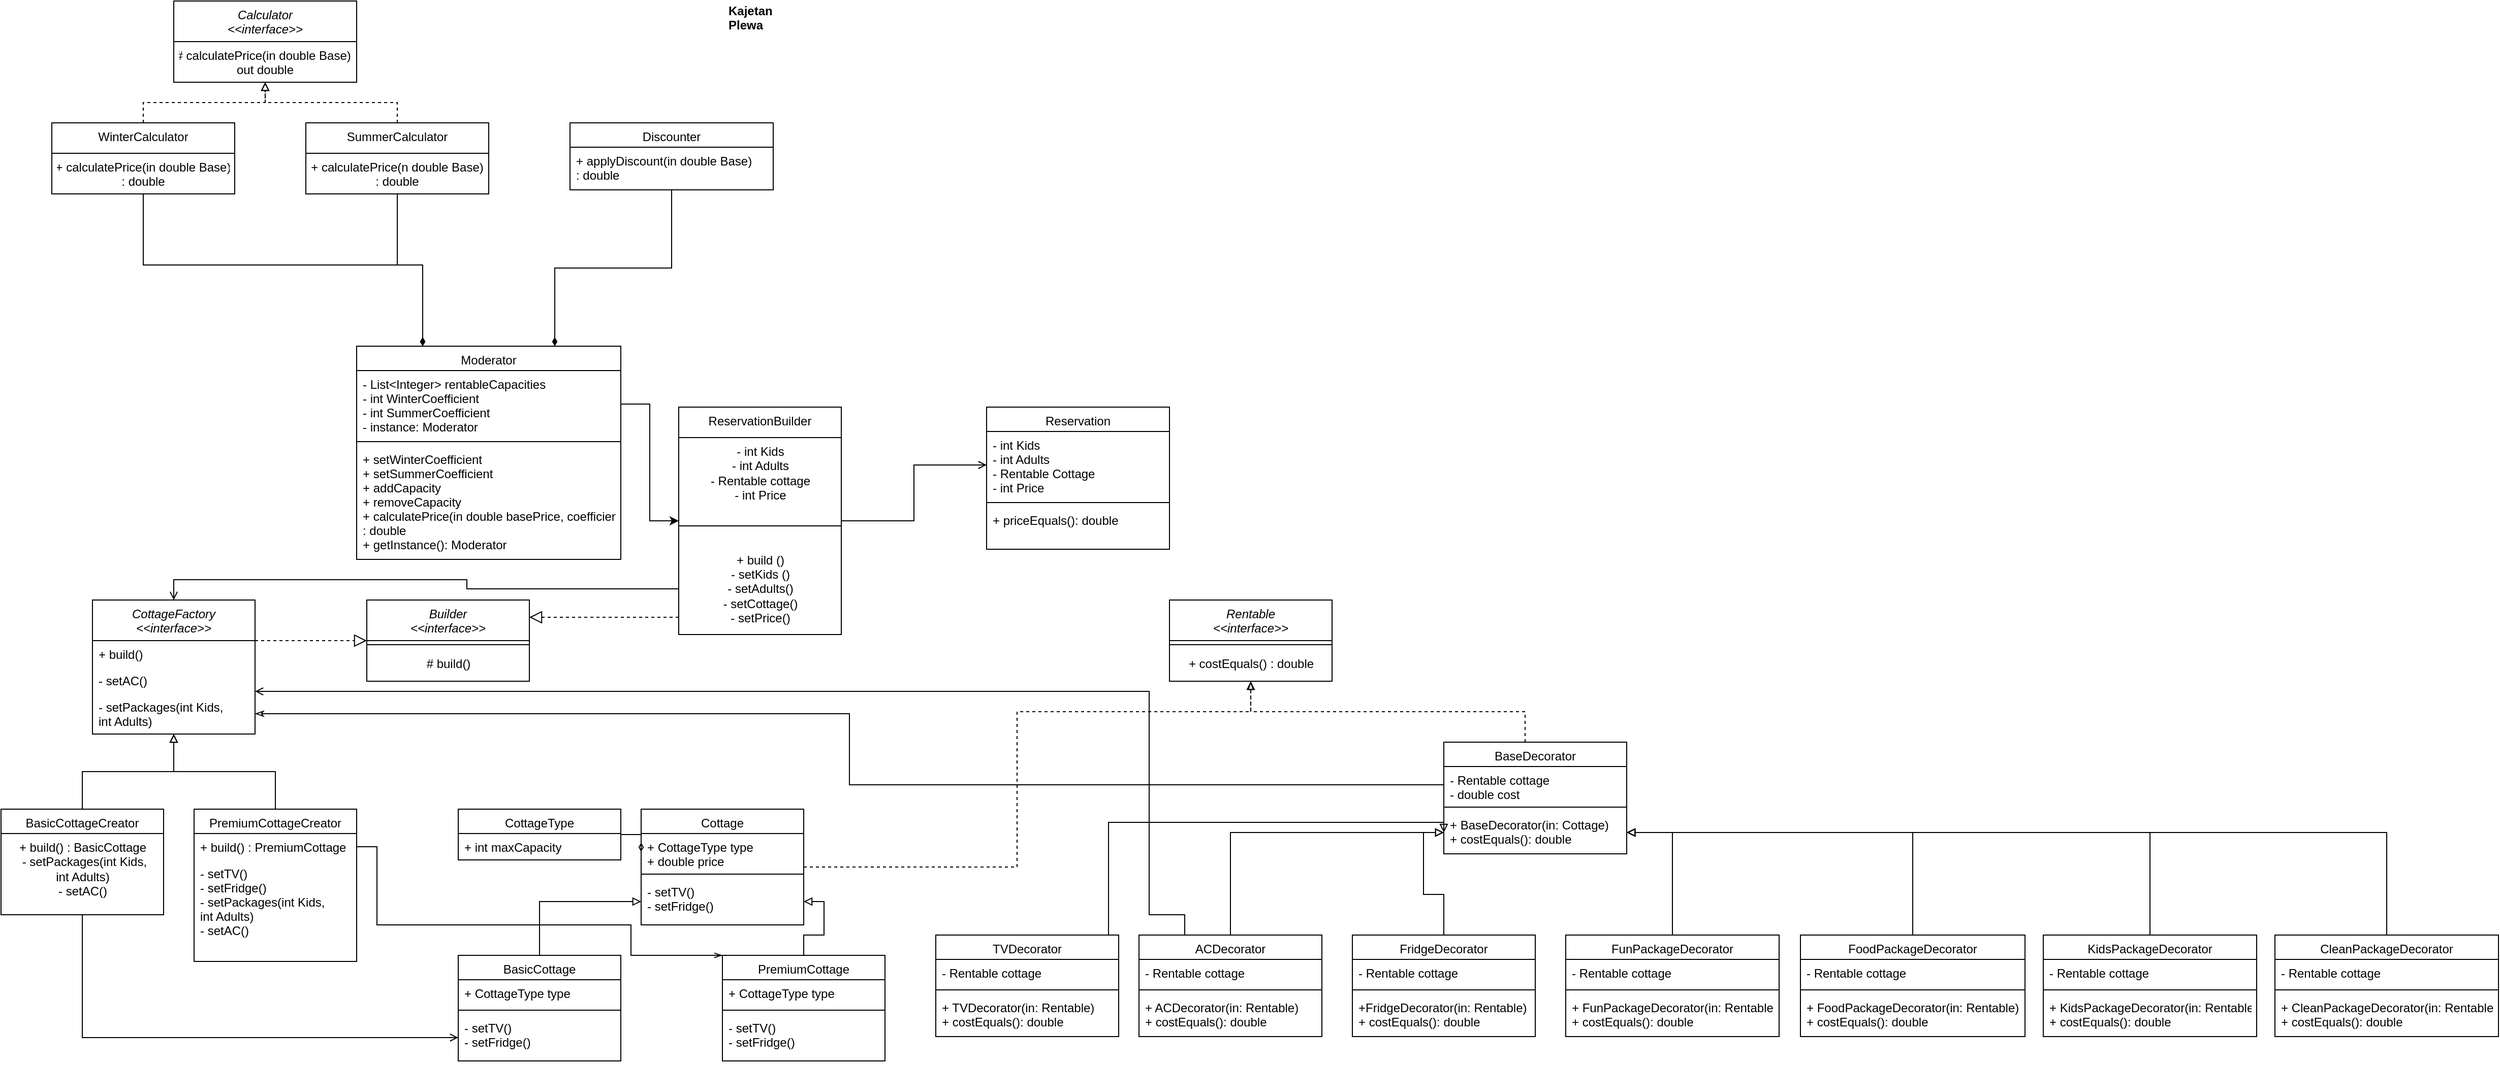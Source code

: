 <mxfile version="26.0.10">
  <diagram id="C5RBs43oDa-KdzZeNtuy" name="Page-1">
    <mxGraphModel dx="1249" dy="573" grid="1" gridSize="10" guides="1" tooltips="1" connect="1" arrows="1" fold="1" page="1" pageScale="1" pageWidth="827" pageHeight="1169" math="0" shadow="0">
      <root>
        <mxCell id="WIyWlLk6GJQsqaUBKTNV-0" />
        <mxCell id="WIyWlLk6GJQsqaUBKTNV-1" parent="WIyWlLk6GJQsqaUBKTNV-0" />
        <mxCell id="zkfFHV4jXpPFQw0GAbJ--0" value="Builder&#xa;&lt;&lt;interface&gt;&gt;" style="swimlane;fontStyle=2;align=center;verticalAlign=top;childLayout=stackLayout;horizontal=1;startSize=40;horizontalStack=0;resizeParent=1;resizeLast=0;collapsible=1;marginBottom=0;rounded=0;shadow=0;strokeWidth=1;" parent="WIyWlLk6GJQsqaUBKTNV-1" vertex="1">
          <mxGeometry x="360" y="640" width="160" height="80" as="geometry">
            <mxRectangle x="230" y="140" width="160" height="26" as="alternateBounds" />
          </mxGeometry>
        </mxCell>
        <mxCell id="zkfFHV4jXpPFQw0GAbJ--4" value="" style="line;html=1;strokeWidth=1;align=left;verticalAlign=middle;spacingTop=-1;spacingLeft=3;spacingRight=3;rotatable=0;labelPosition=right;points=[];portConstraint=eastwest;" parent="zkfFHV4jXpPFQw0GAbJ--0" vertex="1">
          <mxGeometry y="40" width="160" height="8" as="geometry" />
        </mxCell>
        <mxCell id="eB5_OxAdnuvk4AYDPjgx-0" value="# build()" style="text;html=1;align=center;verticalAlign=middle;resizable=0;points=[];autosize=1;strokeColor=none;fillColor=none;" vertex="1" parent="zkfFHV4jXpPFQw0GAbJ--0">
          <mxGeometry y="48" width="160" height="30" as="geometry" />
        </mxCell>
        <mxCell id="zkfFHV4jXpPFQw0GAbJ--6" value="CottageFactory&#xa;&lt;&lt;interface&gt;&gt;" style="swimlane;fontStyle=2;align=center;verticalAlign=top;childLayout=stackLayout;horizontal=1;startSize=40;horizontalStack=0;resizeParent=1;resizeLast=0;collapsible=1;marginBottom=0;rounded=0;shadow=0;strokeWidth=1;" parent="WIyWlLk6GJQsqaUBKTNV-1" vertex="1">
          <mxGeometry x="90" y="640" width="160" height="132" as="geometry">
            <mxRectangle x="130" y="380" width="160" height="26" as="alternateBounds" />
          </mxGeometry>
        </mxCell>
        <mxCell id="zkfFHV4jXpPFQw0GAbJ--10" value="+ build()" style="text;align=left;verticalAlign=top;spacingLeft=4;spacingRight=4;overflow=hidden;rotatable=0;points=[[0,0.5],[1,0.5]];portConstraint=eastwest;fontStyle=0" parent="zkfFHV4jXpPFQw0GAbJ--6" vertex="1">
          <mxGeometry y="40" width="160" height="26" as="geometry" />
        </mxCell>
        <mxCell id="zkfFHV4jXpPFQw0GAbJ--11" value="- setAC()" style="text;align=left;verticalAlign=top;spacingLeft=4;spacingRight=4;overflow=hidden;rotatable=0;points=[[0,0.5],[1,0.5]];portConstraint=eastwest;" parent="zkfFHV4jXpPFQw0GAbJ--6" vertex="1">
          <mxGeometry y="66" width="160" height="26" as="geometry" />
        </mxCell>
        <mxCell id="eB5_OxAdnuvk4AYDPjgx-17" value="- setPackages(int Kids,&#xa;int Adults)" style="text;align=left;verticalAlign=top;spacingLeft=4;spacingRight=4;overflow=hidden;rotatable=0;points=[[0,0.5],[1,0.5]];portConstraint=eastwest;" vertex="1" parent="zkfFHV4jXpPFQw0GAbJ--6">
          <mxGeometry y="92" width="160" height="40" as="geometry" />
        </mxCell>
        <mxCell id="zkfFHV4jXpPFQw0GAbJ--12" value="" style="endArrow=block;endSize=10;endFill=0;shadow=0;strokeWidth=1;rounded=0;curved=0;edgeStyle=elbowEdgeStyle;elbow=vertical;dashed=1;" parent="WIyWlLk6GJQsqaUBKTNV-1" source="zkfFHV4jXpPFQw0GAbJ--6" target="zkfFHV4jXpPFQw0GAbJ--0" edge="1">
          <mxGeometry width="160" relative="1" as="geometry">
            <mxPoint x="200" y="833" as="sourcePoint" />
            <mxPoint x="200" y="833" as="targetPoint" />
          </mxGeometry>
        </mxCell>
        <mxCell id="eB5_OxAdnuvk4AYDPjgx-105" style="edgeStyle=orthogonalEdgeStyle;rounded=0;orthogonalLoop=1;jettySize=auto;html=1;entryX=0;entryY=0.5;entryDx=0;entryDy=0;endArrow=open;endFill=0;" edge="1" parent="WIyWlLk6GJQsqaUBKTNV-1" source="zkfFHV4jXpPFQw0GAbJ--13" target="eB5_OxAdnuvk4AYDPjgx-102">
          <mxGeometry relative="1" as="geometry" />
        </mxCell>
        <mxCell id="zkfFHV4jXpPFQw0GAbJ--13" value="ReservationBuilder" style="swimlane;fontStyle=0;align=center;verticalAlign=top;childLayout=stackLayout;horizontal=1;startSize=30;horizontalStack=0;resizeParent=1;resizeLast=0;collapsible=1;marginBottom=0;rounded=0;shadow=0;strokeWidth=1;swimlaneLine=1;spacing=2;" parent="WIyWlLk6GJQsqaUBKTNV-1" vertex="1">
          <mxGeometry x="667" y="450" width="160" height="224" as="geometry">
            <mxRectangle x="630" y="-110" width="170" height="26" as="alternateBounds" />
          </mxGeometry>
        </mxCell>
        <mxCell id="eB5_OxAdnuvk4AYDPjgx-2" value="- int Kids&lt;div&gt;- int Adults&lt;/div&gt;&lt;div&gt;- Rentable cottage&lt;/div&gt;&lt;div&gt;- int Price&lt;/div&gt;" style="text;html=1;align=center;verticalAlign=middle;resizable=0;points=[];autosize=1;strokeColor=none;fillColor=none;" vertex="1" parent="zkfFHV4jXpPFQw0GAbJ--13">
          <mxGeometry y="30" width="160" height="70" as="geometry" />
        </mxCell>
        <mxCell id="zkfFHV4jXpPFQw0GAbJ--15" value="" style="line;html=1;strokeWidth=1;align=left;verticalAlign=middle;spacingTop=-1;spacingLeft=3;spacingRight=3;rotatable=0;labelPosition=right;points=[];portConstraint=eastwest;" parent="zkfFHV4jXpPFQw0GAbJ--13" vertex="1">
          <mxGeometry y="100" width="160" height="34" as="geometry" />
        </mxCell>
        <mxCell id="eB5_OxAdnuvk4AYDPjgx-1" value="+ build ()&lt;div&gt;- setKids ()&lt;/div&gt;&lt;div&gt;- setAdults()&lt;/div&gt;&lt;div&gt;- setCottage()&lt;/div&gt;&lt;div&gt;- setPrice()&lt;/div&gt;" style="text;html=1;align=center;verticalAlign=middle;resizable=0;points=[];autosize=1;strokeColor=none;fillColor=none;" vertex="1" parent="zkfFHV4jXpPFQw0GAbJ--13">
          <mxGeometry y="134" width="160" height="90" as="geometry" />
        </mxCell>
        <mxCell id="zkfFHV4jXpPFQw0GAbJ--16" value="" style="endArrow=block;endSize=10;endFill=0;shadow=0;strokeWidth=1;rounded=0;curved=0;edgeStyle=elbowEdgeStyle;elbow=vertical;dashed=1;" parent="WIyWlLk6GJQsqaUBKTNV-1" source="zkfFHV4jXpPFQw0GAbJ--13" target="zkfFHV4jXpPFQw0GAbJ--0" edge="1">
          <mxGeometry width="160" relative="1" as="geometry">
            <mxPoint x="210" y="1003" as="sourcePoint" />
            <mxPoint x="310" y="901" as="targetPoint" />
          </mxGeometry>
        </mxCell>
        <mxCell id="eB5_OxAdnuvk4AYDPjgx-16" style="edgeStyle=orthogonalEdgeStyle;rounded=0;orthogonalLoop=1;jettySize=auto;html=1;endArrow=block;endFill=0;" edge="1" parent="WIyWlLk6GJQsqaUBKTNV-1" source="eB5_OxAdnuvk4AYDPjgx-7" target="zkfFHV4jXpPFQw0GAbJ--6">
          <mxGeometry relative="1" as="geometry" />
        </mxCell>
        <mxCell id="eB5_OxAdnuvk4AYDPjgx-95" style="edgeStyle=orthogonalEdgeStyle;rounded=0;orthogonalLoop=1;jettySize=auto;html=1;exitX=1;exitY=0.5;exitDx=0;exitDy=0;endArrow=openThin;endFill=0;" edge="1" parent="WIyWlLk6GJQsqaUBKTNV-1" source="eB5_OxAdnuvk4AYDPjgx-9">
          <mxGeometry relative="1" as="geometry">
            <mxPoint x="710" y="990" as="targetPoint" />
            <Array as="points">
              <mxPoint x="370" y="883" />
              <mxPoint x="370" y="960" />
              <mxPoint x="620" y="960" />
              <mxPoint x="620" y="990" />
            </Array>
          </mxGeometry>
        </mxCell>
        <mxCell id="eB5_OxAdnuvk4AYDPjgx-7" value="PremiumCottageCreator" style="swimlane;fontStyle=0;align=center;verticalAlign=top;childLayout=stackLayout;horizontal=1;startSize=24;horizontalStack=0;resizeParent=1;resizeLast=0;collapsible=1;marginBottom=0;rounded=0;shadow=0;strokeWidth=1;" vertex="1" parent="WIyWlLk6GJQsqaUBKTNV-1">
          <mxGeometry x="190" y="846" width="160" height="150" as="geometry">
            <mxRectangle x="130" y="380" width="160" height="26" as="alternateBounds" />
          </mxGeometry>
        </mxCell>
        <mxCell id="eB5_OxAdnuvk4AYDPjgx-9" value="+ build() : PremiumCottage" style="text;align=left;verticalAlign=top;spacingLeft=4;spacingRight=4;overflow=hidden;rotatable=0;points=[[0,0.5],[1,0.5]];portConstraint=eastwest;fontStyle=0" vertex="1" parent="eB5_OxAdnuvk4AYDPjgx-7">
          <mxGeometry y="24" width="160" height="26" as="geometry" />
        </mxCell>
        <mxCell id="eB5_OxAdnuvk4AYDPjgx-10" value="- setTV()&#xa;- setFridge()&#xa;- setPackages(int Kids,&#xa;int Adults)&#xa;- setAC()" style="text;align=left;verticalAlign=top;spacingLeft=4;spacingRight=4;overflow=hidden;rotatable=0;points=[[0,0.5],[1,0.5]];portConstraint=eastwest;" vertex="1" parent="eB5_OxAdnuvk4AYDPjgx-7">
          <mxGeometry y="50" width="160" height="100" as="geometry" />
        </mxCell>
        <mxCell id="eB5_OxAdnuvk4AYDPjgx-19" style="edgeStyle=orthogonalEdgeStyle;rounded=0;orthogonalLoop=1;jettySize=auto;html=1;endArrow=block;endFill=0;entryX=0.5;entryY=1;entryDx=0;entryDy=0;" edge="1" parent="WIyWlLk6GJQsqaUBKTNV-1" source="eB5_OxAdnuvk4AYDPjgx-11" target="zkfFHV4jXpPFQw0GAbJ--6">
          <mxGeometry relative="1" as="geometry">
            <mxPoint x="150" y="800" as="targetPoint" />
          </mxGeometry>
        </mxCell>
        <mxCell id="eB5_OxAdnuvk4AYDPjgx-96" style="edgeStyle=orthogonalEdgeStyle;rounded=0;orthogonalLoop=1;jettySize=auto;html=1;entryX=0;entryY=0.5;entryDx=0;entryDy=0;endArrow=open;endFill=0;" edge="1" parent="WIyWlLk6GJQsqaUBKTNV-1" source="eB5_OxAdnuvk4AYDPjgx-11" target="eB5_OxAdnuvk4AYDPjgx-84">
          <mxGeometry relative="1" as="geometry" />
        </mxCell>
        <mxCell id="eB5_OxAdnuvk4AYDPjgx-11" value="BasicCottageCreator&#xa;" style="swimlane;fontStyle=0;align=center;verticalAlign=top;childLayout=stackLayout;horizontal=1;startSize=24;horizontalStack=0;resizeParent=1;resizeLast=0;collapsible=1;marginBottom=0;rounded=0;shadow=0;strokeWidth=1;" vertex="1" parent="WIyWlLk6GJQsqaUBKTNV-1">
          <mxGeometry y="846" width="160" height="104" as="geometry">
            <mxRectangle x="130" y="380" width="160" height="26" as="alternateBounds" />
          </mxGeometry>
        </mxCell>
        <mxCell id="eB5_OxAdnuvk4AYDPjgx-92" value="+ build() : BasicCottage&lt;div&gt;&amp;nbsp;&lt;span style=&quot;text-align: left; background-color: transparent; color: light-dark(rgb(0, 0, 0), rgb(255, 255, 255));&quot;&gt;- setPackages(int Kids,&lt;/span&gt;&lt;/div&gt;&lt;span style=&quot;text-align: left;&quot;&gt;int Adults)&lt;/span&gt;&lt;div&gt;&lt;span style=&quot;text-align: left;&quot;&gt;- setAC()&lt;/span&gt;&lt;span style=&quot;text-align: left;&quot;&gt;&lt;/span&gt;&lt;/div&gt;" style="text;html=1;align=center;verticalAlign=middle;resizable=0;points=[];autosize=1;strokeColor=none;fillColor=none;" vertex="1" parent="eB5_OxAdnuvk4AYDPjgx-11">
          <mxGeometry y="24" width="160" height="70" as="geometry" />
        </mxCell>
        <mxCell id="eB5_OxAdnuvk4AYDPjgx-21" value="Rentable&#xa;&lt;&lt;interface&gt;&gt;" style="swimlane;fontStyle=2;align=center;verticalAlign=top;childLayout=stackLayout;horizontal=1;startSize=40;horizontalStack=0;resizeParent=1;resizeLast=0;collapsible=1;marginBottom=0;rounded=0;shadow=0;strokeWidth=1;" vertex="1" parent="WIyWlLk6GJQsqaUBKTNV-1">
          <mxGeometry x="1150" y="640" width="160" height="80" as="geometry">
            <mxRectangle x="230" y="140" width="160" height="26" as="alternateBounds" />
          </mxGeometry>
        </mxCell>
        <mxCell id="eB5_OxAdnuvk4AYDPjgx-22" value="" style="line;html=1;strokeWidth=1;align=left;verticalAlign=middle;spacingTop=-1;spacingLeft=3;spacingRight=3;rotatable=0;labelPosition=right;points=[];portConstraint=eastwest;" vertex="1" parent="eB5_OxAdnuvk4AYDPjgx-21">
          <mxGeometry y="40" width="160" height="8" as="geometry" />
        </mxCell>
        <mxCell id="eB5_OxAdnuvk4AYDPjgx-23" value="+ costEquals() : double" style="text;html=1;align=center;verticalAlign=middle;resizable=0;points=[];autosize=1;strokeColor=none;fillColor=none;" vertex="1" parent="eB5_OxAdnuvk4AYDPjgx-21">
          <mxGeometry y="48" width="160" height="30" as="geometry" />
        </mxCell>
        <mxCell id="eB5_OxAdnuvk4AYDPjgx-28" style="edgeStyle=orthogonalEdgeStyle;rounded=0;orthogonalLoop=1;jettySize=auto;html=1;entryX=0.5;entryY=1;entryDx=0;entryDy=0;dashed=1;endArrow=blockThin;endFill=0;" edge="1" parent="WIyWlLk6GJQsqaUBKTNV-1" source="eB5_OxAdnuvk4AYDPjgx-24" target="eB5_OxAdnuvk4AYDPjgx-21">
          <mxGeometry relative="1" as="geometry">
            <Array as="points">
              <mxPoint x="1000" y="750" />
              <mxPoint x="1230" y="750" />
            </Array>
          </mxGeometry>
        </mxCell>
        <mxCell id="eB5_OxAdnuvk4AYDPjgx-24" value="Cottage" style="swimlane;fontStyle=0;align=center;verticalAlign=top;childLayout=stackLayout;horizontal=1;startSize=24;horizontalStack=0;resizeParent=1;resizeLast=0;collapsible=1;marginBottom=0;rounded=0;shadow=0;strokeWidth=1;" vertex="1" parent="WIyWlLk6GJQsqaUBKTNV-1">
          <mxGeometry x="630" y="846" width="160" height="114" as="geometry">
            <mxRectangle x="130" y="380" width="160" height="26" as="alternateBounds" />
          </mxGeometry>
        </mxCell>
        <mxCell id="eB5_OxAdnuvk4AYDPjgx-26" value="+ CottageType type&#xa;+ double price&#xa;" style="text;align=left;verticalAlign=top;spacingLeft=4;spacingRight=4;overflow=hidden;rotatable=0;points=[[0,0.5],[1,0.5]];portConstraint=eastwest;fontStyle=0" vertex="1" parent="eB5_OxAdnuvk4AYDPjgx-24">
          <mxGeometry y="24" width="160" height="36" as="geometry" />
        </mxCell>
        <mxCell id="eB5_OxAdnuvk4AYDPjgx-25" value="" style="line;html=1;strokeWidth=1;align=left;verticalAlign=middle;spacingTop=-1;spacingLeft=3;spacingRight=3;rotatable=0;labelPosition=right;points=[];portConstraint=eastwest;" vertex="1" parent="eB5_OxAdnuvk4AYDPjgx-24">
          <mxGeometry y="60" width="160" height="8" as="geometry" />
        </mxCell>
        <mxCell id="eB5_OxAdnuvk4AYDPjgx-27" value="- setTV()&#xa;- setFridge()" style="text;align=left;verticalAlign=top;spacingLeft=4;spacingRight=4;overflow=hidden;rotatable=0;points=[[0,0.5],[1,0.5]];portConstraint=eastwest;" vertex="1" parent="eB5_OxAdnuvk4AYDPjgx-24">
          <mxGeometry y="68" width="160" height="46" as="geometry" />
        </mxCell>
        <mxCell id="eB5_OxAdnuvk4AYDPjgx-34" style="edgeStyle=orthogonalEdgeStyle;rounded=0;orthogonalLoop=1;jettySize=auto;html=1;entryX=0.5;entryY=1;entryDx=0;entryDy=0;dashed=1;endArrow=block;endFill=0;" edge="1" parent="WIyWlLk6GJQsqaUBKTNV-1" source="eB5_OxAdnuvk4AYDPjgx-29" target="eB5_OxAdnuvk4AYDPjgx-21">
          <mxGeometry relative="1" as="geometry">
            <Array as="points">
              <mxPoint x="1500" y="750" />
              <mxPoint x="1230" y="750" />
            </Array>
          </mxGeometry>
        </mxCell>
        <mxCell id="eB5_OxAdnuvk4AYDPjgx-29" value="BaseDecorator" style="swimlane;fontStyle=0;align=center;verticalAlign=top;childLayout=stackLayout;horizontal=1;startSize=24;horizontalStack=0;resizeParent=1;resizeLast=0;collapsible=1;marginBottom=0;rounded=0;shadow=0;strokeWidth=1;" vertex="1" parent="WIyWlLk6GJQsqaUBKTNV-1">
          <mxGeometry x="1420" y="780" width="180" height="110" as="geometry">
            <mxRectangle x="130" y="380" width="160" height="26" as="alternateBounds" />
          </mxGeometry>
        </mxCell>
        <mxCell id="eB5_OxAdnuvk4AYDPjgx-30" value="- Rentable cottage&#xa;- double cost" style="text;align=left;verticalAlign=top;spacingLeft=4;spacingRight=4;overflow=hidden;rotatable=0;points=[[0,0.5],[1,0.5]];portConstraint=eastwest;fontStyle=0" vertex="1" parent="eB5_OxAdnuvk4AYDPjgx-29">
          <mxGeometry y="24" width="180" height="36" as="geometry" />
        </mxCell>
        <mxCell id="eB5_OxAdnuvk4AYDPjgx-31" value="" style="line;html=1;strokeWidth=1;align=left;verticalAlign=middle;spacingTop=-1;spacingLeft=3;spacingRight=3;rotatable=0;labelPosition=right;points=[];portConstraint=eastwest;" vertex="1" parent="eB5_OxAdnuvk4AYDPjgx-29">
          <mxGeometry y="60" width="180" height="8" as="geometry" />
        </mxCell>
        <mxCell id="eB5_OxAdnuvk4AYDPjgx-32" value="+ BaseDecorator(in: Cottage)&#xa;+ costEquals(): double" style="text;align=left;verticalAlign=top;spacingLeft=4;spacingRight=4;overflow=hidden;rotatable=0;points=[[0,0.5],[1,0.5]];portConstraint=eastwest;" vertex="1" parent="eB5_OxAdnuvk4AYDPjgx-29">
          <mxGeometry y="68" width="180" height="42" as="geometry" />
        </mxCell>
        <mxCell id="eB5_OxAdnuvk4AYDPjgx-75" style="edgeStyle=orthogonalEdgeStyle;rounded=0;orthogonalLoop=1;jettySize=auto;html=1;entryX=0;entryY=0.5;entryDx=0;entryDy=0;endArrow=block;endFill=0;" edge="1" parent="WIyWlLk6GJQsqaUBKTNV-1" source="eB5_OxAdnuvk4AYDPjgx-35" target="eB5_OxAdnuvk4AYDPjgx-32">
          <mxGeometry relative="1" as="geometry">
            <Array as="points">
              <mxPoint x="1090" y="859" />
            </Array>
          </mxGeometry>
        </mxCell>
        <mxCell id="eB5_OxAdnuvk4AYDPjgx-35" value="TVDecorator" style="swimlane;fontStyle=0;align=center;verticalAlign=top;childLayout=stackLayout;horizontal=1;startSize=24;horizontalStack=0;resizeParent=1;resizeLast=0;collapsible=1;marginBottom=0;rounded=0;shadow=0;strokeWidth=1;" vertex="1" parent="WIyWlLk6GJQsqaUBKTNV-1">
          <mxGeometry x="920" y="970" width="180" height="100" as="geometry">
            <mxRectangle x="130" y="380" width="160" height="26" as="alternateBounds" />
          </mxGeometry>
        </mxCell>
        <mxCell id="eB5_OxAdnuvk4AYDPjgx-36" value="- Rentable cottage" style="text;align=left;verticalAlign=top;spacingLeft=4;spacingRight=4;overflow=hidden;rotatable=0;points=[[0,0.5],[1,0.5]];portConstraint=eastwest;fontStyle=0" vertex="1" parent="eB5_OxAdnuvk4AYDPjgx-35">
          <mxGeometry y="24" width="180" height="26" as="geometry" />
        </mxCell>
        <mxCell id="eB5_OxAdnuvk4AYDPjgx-37" value="" style="line;html=1;strokeWidth=1;align=left;verticalAlign=middle;spacingTop=-1;spacingLeft=3;spacingRight=3;rotatable=0;labelPosition=right;points=[];portConstraint=eastwest;" vertex="1" parent="eB5_OxAdnuvk4AYDPjgx-35">
          <mxGeometry y="50" width="180" height="8" as="geometry" />
        </mxCell>
        <mxCell id="eB5_OxAdnuvk4AYDPjgx-38" value="+ TVDecorator(in: Rentable)&#xa;+ costEquals(): double" style="text;align=left;verticalAlign=top;spacingLeft=4;spacingRight=4;overflow=hidden;rotatable=0;points=[[0,0.5],[1,0.5]];portConstraint=eastwest;" vertex="1" parent="eB5_OxAdnuvk4AYDPjgx-35">
          <mxGeometry y="58" width="180" height="42" as="geometry" />
        </mxCell>
        <mxCell id="eB5_OxAdnuvk4AYDPjgx-65" style="edgeStyle=orthogonalEdgeStyle;rounded=0;orthogonalLoop=1;jettySize=auto;html=1;entryX=0;entryY=0.5;entryDx=0;entryDy=0;endArrow=block;endFill=0;" edge="1" parent="WIyWlLk6GJQsqaUBKTNV-1" source="eB5_OxAdnuvk4AYDPjgx-39" target="eB5_OxAdnuvk4AYDPjgx-32">
          <mxGeometry relative="1" as="geometry" />
        </mxCell>
        <mxCell id="eB5_OxAdnuvk4AYDPjgx-39" value="ACDecorator" style="swimlane;fontStyle=0;align=center;verticalAlign=top;childLayout=stackLayout;horizontal=1;startSize=24;horizontalStack=0;resizeParent=1;resizeLast=0;collapsible=1;marginBottom=0;rounded=0;shadow=0;strokeWidth=1;" vertex="1" parent="WIyWlLk6GJQsqaUBKTNV-1">
          <mxGeometry x="1120" y="970" width="180" height="100" as="geometry">
            <mxRectangle x="130" y="380" width="160" height="26" as="alternateBounds" />
          </mxGeometry>
        </mxCell>
        <mxCell id="eB5_OxAdnuvk4AYDPjgx-40" value="- Rentable cottage" style="text;align=left;verticalAlign=top;spacingLeft=4;spacingRight=4;overflow=hidden;rotatable=0;points=[[0,0.5],[1,0.5]];portConstraint=eastwest;fontStyle=0" vertex="1" parent="eB5_OxAdnuvk4AYDPjgx-39">
          <mxGeometry y="24" width="180" height="26" as="geometry" />
        </mxCell>
        <mxCell id="eB5_OxAdnuvk4AYDPjgx-41" value="" style="line;html=1;strokeWidth=1;align=left;verticalAlign=middle;spacingTop=-1;spacingLeft=3;spacingRight=3;rotatable=0;labelPosition=right;points=[];portConstraint=eastwest;" vertex="1" parent="eB5_OxAdnuvk4AYDPjgx-39">
          <mxGeometry y="50" width="180" height="8" as="geometry" />
        </mxCell>
        <mxCell id="eB5_OxAdnuvk4AYDPjgx-42" value="+ ACDecorator(in: Rentable)&#xa;+ costEquals(): double" style="text;align=left;verticalAlign=top;spacingLeft=4;spacingRight=4;overflow=hidden;rotatable=0;points=[[0,0.5],[1,0.5]];portConstraint=eastwest;" vertex="1" parent="eB5_OxAdnuvk4AYDPjgx-39">
          <mxGeometry y="58" width="180" height="42" as="geometry" />
        </mxCell>
        <mxCell id="eB5_OxAdnuvk4AYDPjgx-74" style="edgeStyle=orthogonalEdgeStyle;rounded=0;orthogonalLoop=1;jettySize=auto;html=1;entryX=0;entryY=0.5;entryDx=0;entryDy=0;endArrow=block;endFill=0;" edge="1" parent="WIyWlLk6GJQsqaUBKTNV-1" source="eB5_OxAdnuvk4AYDPjgx-43" target="eB5_OxAdnuvk4AYDPjgx-32">
          <mxGeometry relative="1" as="geometry" />
        </mxCell>
        <mxCell id="eB5_OxAdnuvk4AYDPjgx-43" value="FridgeDecorator" style="swimlane;fontStyle=0;align=center;verticalAlign=top;childLayout=stackLayout;horizontal=1;startSize=24;horizontalStack=0;resizeParent=1;resizeLast=0;collapsible=1;marginBottom=0;rounded=0;shadow=0;strokeWidth=1;" vertex="1" parent="WIyWlLk6GJQsqaUBKTNV-1">
          <mxGeometry x="1330" y="970" width="180" height="100" as="geometry">
            <mxRectangle x="130" y="380" width="160" height="26" as="alternateBounds" />
          </mxGeometry>
        </mxCell>
        <mxCell id="eB5_OxAdnuvk4AYDPjgx-44" value="- Rentable cottage" style="text;align=left;verticalAlign=top;spacingLeft=4;spacingRight=4;overflow=hidden;rotatable=0;points=[[0,0.5],[1,0.5]];portConstraint=eastwest;fontStyle=0" vertex="1" parent="eB5_OxAdnuvk4AYDPjgx-43">
          <mxGeometry y="24" width="180" height="26" as="geometry" />
        </mxCell>
        <mxCell id="eB5_OxAdnuvk4AYDPjgx-45" value="" style="line;html=1;strokeWidth=1;align=left;verticalAlign=middle;spacingTop=-1;spacingLeft=3;spacingRight=3;rotatable=0;labelPosition=right;points=[];portConstraint=eastwest;" vertex="1" parent="eB5_OxAdnuvk4AYDPjgx-43">
          <mxGeometry y="50" width="180" height="8" as="geometry" />
        </mxCell>
        <mxCell id="eB5_OxAdnuvk4AYDPjgx-46" value="+FridgeDecorator(in: Rentable)&#xa;+ costEquals(): double" style="text;align=left;verticalAlign=top;spacingLeft=4;spacingRight=4;overflow=hidden;rotatable=0;points=[[0,0.5],[1,0.5]];portConstraint=eastwest;" vertex="1" parent="eB5_OxAdnuvk4AYDPjgx-43">
          <mxGeometry y="58" width="180" height="42" as="geometry" />
        </mxCell>
        <mxCell id="eB5_OxAdnuvk4AYDPjgx-70" style="edgeStyle=orthogonalEdgeStyle;rounded=0;orthogonalLoop=1;jettySize=auto;html=1;entryX=1;entryY=0.5;entryDx=0;entryDy=0;endArrow=block;endFill=0;" edge="1" parent="WIyWlLk6GJQsqaUBKTNV-1" source="eB5_OxAdnuvk4AYDPjgx-47" target="eB5_OxAdnuvk4AYDPjgx-32">
          <mxGeometry relative="1" as="geometry" />
        </mxCell>
        <mxCell id="eB5_OxAdnuvk4AYDPjgx-47" value="FunPackageDecorator" style="swimlane;fontStyle=0;align=center;verticalAlign=top;childLayout=stackLayout;horizontal=1;startSize=24;horizontalStack=0;resizeParent=1;resizeLast=0;collapsible=1;marginBottom=0;rounded=0;shadow=0;strokeWidth=1;" vertex="1" parent="WIyWlLk6GJQsqaUBKTNV-1">
          <mxGeometry x="1540" y="970" width="210" height="100" as="geometry">
            <mxRectangle x="130" y="380" width="160" height="26" as="alternateBounds" />
          </mxGeometry>
        </mxCell>
        <mxCell id="eB5_OxAdnuvk4AYDPjgx-48" value="- Rentable cottage" style="text;align=left;verticalAlign=top;spacingLeft=4;spacingRight=4;overflow=hidden;rotatable=0;points=[[0,0.5],[1,0.5]];portConstraint=eastwest;fontStyle=0" vertex="1" parent="eB5_OxAdnuvk4AYDPjgx-47">
          <mxGeometry y="24" width="210" height="26" as="geometry" />
        </mxCell>
        <mxCell id="eB5_OxAdnuvk4AYDPjgx-49" value="" style="line;html=1;strokeWidth=1;align=left;verticalAlign=middle;spacingTop=-1;spacingLeft=3;spacingRight=3;rotatable=0;labelPosition=right;points=[];portConstraint=eastwest;" vertex="1" parent="eB5_OxAdnuvk4AYDPjgx-47">
          <mxGeometry y="50" width="210" height="8" as="geometry" />
        </mxCell>
        <mxCell id="eB5_OxAdnuvk4AYDPjgx-50" value="+ FunPackageDecorator(in: Rentable)&#xa;+ costEquals(): double" style="text;align=left;verticalAlign=top;spacingLeft=4;spacingRight=4;overflow=hidden;rotatable=0;points=[[0,0.5],[1,0.5]];portConstraint=eastwest;" vertex="1" parent="eB5_OxAdnuvk4AYDPjgx-47">
          <mxGeometry y="58" width="210" height="42" as="geometry" />
        </mxCell>
        <mxCell id="eB5_OxAdnuvk4AYDPjgx-71" style="edgeStyle=orthogonalEdgeStyle;rounded=0;orthogonalLoop=1;jettySize=auto;html=1;entryX=1;entryY=0.5;entryDx=0;entryDy=0;endArrow=block;endFill=0;" edge="1" parent="WIyWlLk6GJQsqaUBKTNV-1" source="eB5_OxAdnuvk4AYDPjgx-51" target="eB5_OxAdnuvk4AYDPjgx-32">
          <mxGeometry relative="1" as="geometry" />
        </mxCell>
        <mxCell id="eB5_OxAdnuvk4AYDPjgx-51" value="FoodPackageDecorator" style="swimlane;fontStyle=0;align=center;verticalAlign=top;childLayout=stackLayout;horizontal=1;startSize=24;horizontalStack=0;resizeParent=1;resizeLast=0;collapsible=1;marginBottom=0;rounded=0;shadow=0;strokeWidth=1;" vertex="1" parent="WIyWlLk6GJQsqaUBKTNV-1">
          <mxGeometry x="1771" y="970" width="221" height="100" as="geometry">
            <mxRectangle x="130" y="380" width="160" height="26" as="alternateBounds" />
          </mxGeometry>
        </mxCell>
        <mxCell id="eB5_OxAdnuvk4AYDPjgx-52" value="- Rentable cottage" style="text;align=left;verticalAlign=top;spacingLeft=4;spacingRight=4;overflow=hidden;rotatable=0;points=[[0,0.5],[1,0.5]];portConstraint=eastwest;fontStyle=0" vertex="1" parent="eB5_OxAdnuvk4AYDPjgx-51">
          <mxGeometry y="24" width="221" height="26" as="geometry" />
        </mxCell>
        <mxCell id="eB5_OxAdnuvk4AYDPjgx-53" value="" style="line;html=1;strokeWidth=1;align=left;verticalAlign=middle;spacingTop=-1;spacingLeft=3;spacingRight=3;rotatable=0;labelPosition=right;points=[];portConstraint=eastwest;" vertex="1" parent="eB5_OxAdnuvk4AYDPjgx-51">
          <mxGeometry y="50" width="221" height="8" as="geometry" />
        </mxCell>
        <mxCell id="eB5_OxAdnuvk4AYDPjgx-54" value="+ FoodPackageDecorator(in: Rentable)&#xa;+ costEquals(): double" style="text;align=left;verticalAlign=top;spacingLeft=4;spacingRight=4;overflow=hidden;rotatable=0;points=[[0,0.5],[1,0.5]];portConstraint=eastwest;" vertex="1" parent="eB5_OxAdnuvk4AYDPjgx-51">
          <mxGeometry y="58" width="221" height="42" as="geometry" />
        </mxCell>
        <mxCell id="eB5_OxAdnuvk4AYDPjgx-72" style="edgeStyle=orthogonalEdgeStyle;rounded=0;orthogonalLoop=1;jettySize=auto;html=1;entryX=1;entryY=0.5;entryDx=0;entryDy=0;endArrow=block;endFill=0;" edge="1" parent="WIyWlLk6GJQsqaUBKTNV-1" source="eB5_OxAdnuvk4AYDPjgx-55" target="eB5_OxAdnuvk4AYDPjgx-32">
          <mxGeometry relative="1" as="geometry" />
        </mxCell>
        <mxCell id="eB5_OxAdnuvk4AYDPjgx-55" value="KidsPackageDecorator" style="swimlane;fontStyle=0;align=center;verticalAlign=top;childLayout=stackLayout;horizontal=1;startSize=24;horizontalStack=0;resizeParent=1;resizeLast=0;collapsible=1;marginBottom=0;rounded=0;shadow=0;strokeWidth=1;" vertex="1" parent="WIyWlLk6GJQsqaUBKTNV-1">
          <mxGeometry x="2010" y="970" width="210" height="100" as="geometry">
            <mxRectangle x="130" y="380" width="160" height="26" as="alternateBounds" />
          </mxGeometry>
        </mxCell>
        <mxCell id="eB5_OxAdnuvk4AYDPjgx-56" value="- Rentable cottage" style="text;align=left;verticalAlign=top;spacingLeft=4;spacingRight=4;overflow=hidden;rotatable=0;points=[[0,0.5],[1,0.5]];portConstraint=eastwest;fontStyle=0" vertex="1" parent="eB5_OxAdnuvk4AYDPjgx-55">
          <mxGeometry y="24" width="210" height="26" as="geometry" />
        </mxCell>
        <mxCell id="eB5_OxAdnuvk4AYDPjgx-57" value="" style="line;html=1;strokeWidth=1;align=left;verticalAlign=middle;spacingTop=-1;spacingLeft=3;spacingRight=3;rotatable=0;labelPosition=right;points=[];portConstraint=eastwest;" vertex="1" parent="eB5_OxAdnuvk4AYDPjgx-55">
          <mxGeometry y="50" width="210" height="8" as="geometry" />
        </mxCell>
        <mxCell id="eB5_OxAdnuvk4AYDPjgx-58" value="+ KidsPackageDecorator(in: Rentable)&#xa;+ costEquals(): double" style="text;align=left;verticalAlign=top;spacingLeft=4;spacingRight=4;overflow=hidden;rotatable=0;points=[[0,0.5],[1,0.5]];portConstraint=eastwest;" vertex="1" parent="eB5_OxAdnuvk4AYDPjgx-55">
          <mxGeometry y="58" width="210" height="42" as="geometry" />
        </mxCell>
        <mxCell id="eB5_OxAdnuvk4AYDPjgx-73" style="edgeStyle=orthogonalEdgeStyle;rounded=0;orthogonalLoop=1;jettySize=auto;html=1;entryX=1;entryY=0.5;entryDx=0;entryDy=0;endArrow=block;endFill=0;" edge="1" parent="WIyWlLk6GJQsqaUBKTNV-1" source="eB5_OxAdnuvk4AYDPjgx-59" target="eB5_OxAdnuvk4AYDPjgx-32">
          <mxGeometry relative="1" as="geometry" />
        </mxCell>
        <mxCell id="eB5_OxAdnuvk4AYDPjgx-59" value="CleanPackageDecorator" style="swimlane;fontStyle=0;align=center;verticalAlign=top;childLayout=stackLayout;horizontal=1;startSize=24;horizontalStack=0;resizeParent=1;resizeLast=0;collapsible=1;marginBottom=0;rounded=0;shadow=0;strokeWidth=1;" vertex="1" parent="WIyWlLk6GJQsqaUBKTNV-1">
          <mxGeometry x="2238" y="970" width="220" height="100" as="geometry">
            <mxRectangle x="130" y="380" width="160" height="26" as="alternateBounds" />
          </mxGeometry>
        </mxCell>
        <mxCell id="eB5_OxAdnuvk4AYDPjgx-60" value="- Rentable cottage" style="text;align=left;verticalAlign=top;spacingLeft=4;spacingRight=4;overflow=hidden;rotatable=0;points=[[0,0.5],[1,0.5]];portConstraint=eastwest;fontStyle=0" vertex="1" parent="eB5_OxAdnuvk4AYDPjgx-59">
          <mxGeometry y="24" width="220" height="26" as="geometry" />
        </mxCell>
        <mxCell id="eB5_OxAdnuvk4AYDPjgx-61" value="" style="line;html=1;strokeWidth=1;align=left;verticalAlign=middle;spacingTop=-1;spacingLeft=3;spacingRight=3;rotatable=0;labelPosition=right;points=[];portConstraint=eastwest;" vertex="1" parent="eB5_OxAdnuvk4AYDPjgx-59">
          <mxGeometry y="50" width="220" height="8" as="geometry" />
        </mxCell>
        <mxCell id="eB5_OxAdnuvk4AYDPjgx-62" value="+ CleanPackageDecorator(in: Rentable)&#xa;+ costEquals(): double" style="text;align=left;verticalAlign=top;spacingLeft=4;spacingRight=4;overflow=hidden;rotatable=0;points=[[0,0.5],[1,0.5]];portConstraint=eastwest;" vertex="1" parent="eB5_OxAdnuvk4AYDPjgx-59">
          <mxGeometry y="58" width="220" height="42" as="geometry" />
        </mxCell>
        <mxCell id="eB5_OxAdnuvk4AYDPjgx-80" style="edgeStyle=orthogonalEdgeStyle;rounded=0;orthogonalLoop=1;jettySize=auto;html=1;entryX=0;entryY=0.5;entryDx=0;entryDy=0;endArrow=diamondThin;endFill=0;" edge="1" parent="WIyWlLk6GJQsqaUBKTNV-1" source="eB5_OxAdnuvk4AYDPjgx-76" target="eB5_OxAdnuvk4AYDPjgx-26">
          <mxGeometry relative="1" as="geometry" />
        </mxCell>
        <mxCell id="eB5_OxAdnuvk4AYDPjgx-76" value="CottageType" style="swimlane;fontStyle=0;align=center;verticalAlign=top;childLayout=stackLayout;horizontal=1;startSize=24;horizontalStack=0;resizeParent=1;resizeLast=0;collapsible=1;marginBottom=0;rounded=0;shadow=0;strokeWidth=1;" vertex="1" parent="WIyWlLk6GJQsqaUBKTNV-1">
          <mxGeometry x="450" y="846" width="160" height="50" as="geometry">
            <mxRectangle x="130" y="380" width="160" height="26" as="alternateBounds" />
          </mxGeometry>
        </mxCell>
        <mxCell id="eB5_OxAdnuvk4AYDPjgx-77" value="+ int maxCapacity" style="text;align=left;verticalAlign=top;spacingLeft=4;spacingRight=4;overflow=hidden;rotatable=0;points=[[0,0.5],[1,0.5]];portConstraint=eastwest;fontStyle=0" vertex="1" parent="eB5_OxAdnuvk4AYDPjgx-76">
          <mxGeometry y="24" width="160" height="26" as="geometry" />
        </mxCell>
        <mxCell id="eB5_OxAdnuvk4AYDPjgx-89" style="edgeStyle=orthogonalEdgeStyle;rounded=0;orthogonalLoop=1;jettySize=auto;html=1;entryX=0;entryY=0.5;entryDx=0;entryDy=0;endArrow=block;endFill=0;" edge="1" parent="WIyWlLk6GJQsqaUBKTNV-1" source="eB5_OxAdnuvk4AYDPjgx-81" target="eB5_OxAdnuvk4AYDPjgx-27">
          <mxGeometry relative="1" as="geometry" />
        </mxCell>
        <mxCell id="eB5_OxAdnuvk4AYDPjgx-81" value="BasicCottage" style="swimlane;fontStyle=0;align=center;verticalAlign=top;childLayout=stackLayout;horizontal=1;startSize=24;horizontalStack=0;resizeParent=1;resizeLast=0;collapsible=1;marginBottom=0;rounded=0;shadow=0;strokeWidth=1;" vertex="1" parent="WIyWlLk6GJQsqaUBKTNV-1">
          <mxGeometry x="450" y="990" width="160" height="104" as="geometry">
            <mxRectangle x="130" y="380" width="160" height="26" as="alternateBounds" />
          </mxGeometry>
        </mxCell>
        <mxCell id="eB5_OxAdnuvk4AYDPjgx-82" value="+ CottageType type&#xa;" style="text;align=left;verticalAlign=top;spacingLeft=4;spacingRight=4;overflow=hidden;rotatable=0;points=[[0,0.5],[1,0.5]];portConstraint=eastwest;fontStyle=0" vertex="1" parent="eB5_OxAdnuvk4AYDPjgx-81">
          <mxGeometry y="24" width="160" height="26" as="geometry" />
        </mxCell>
        <mxCell id="eB5_OxAdnuvk4AYDPjgx-83" value="" style="line;html=1;strokeWidth=1;align=left;verticalAlign=middle;spacingTop=-1;spacingLeft=3;spacingRight=3;rotatable=0;labelPosition=right;points=[];portConstraint=eastwest;" vertex="1" parent="eB5_OxAdnuvk4AYDPjgx-81">
          <mxGeometry y="50" width="160" height="8" as="geometry" />
        </mxCell>
        <mxCell id="eB5_OxAdnuvk4AYDPjgx-84" value="- setTV()&#xa;- setFridge()" style="text;align=left;verticalAlign=top;spacingLeft=4;spacingRight=4;overflow=hidden;rotatable=0;points=[[0,0.5],[1,0.5]];portConstraint=eastwest;" vertex="1" parent="eB5_OxAdnuvk4AYDPjgx-81">
          <mxGeometry y="58" width="160" height="46" as="geometry" />
        </mxCell>
        <mxCell id="eB5_OxAdnuvk4AYDPjgx-90" style="edgeStyle=orthogonalEdgeStyle;rounded=0;orthogonalLoop=1;jettySize=auto;html=1;entryX=1;entryY=0.5;entryDx=0;entryDy=0;endArrow=block;endFill=0;" edge="1" parent="WIyWlLk6GJQsqaUBKTNV-1" source="eB5_OxAdnuvk4AYDPjgx-85" target="eB5_OxAdnuvk4AYDPjgx-27">
          <mxGeometry relative="1" as="geometry" />
        </mxCell>
        <mxCell id="eB5_OxAdnuvk4AYDPjgx-85" value="PremiumCottage" style="swimlane;fontStyle=0;align=center;verticalAlign=top;childLayout=stackLayout;horizontal=1;startSize=24;horizontalStack=0;resizeParent=1;resizeLast=0;collapsible=1;marginBottom=0;rounded=0;shadow=0;strokeWidth=1;" vertex="1" parent="WIyWlLk6GJQsqaUBKTNV-1">
          <mxGeometry x="710" y="990" width="160" height="104" as="geometry">
            <mxRectangle x="130" y="380" width="160" height="26" as="alternateBounds" />
          </mxGeometry>
        </mxCell>
        <mxCell id="eB5_OxAdnuvk4AYDPjgx-86" value="+ CottageType type&#xa;" style="text;align=left;verticalAlign=top;spacingLeft=4;spacingRight=4;overflow=hidden;rotatable=0;points=[[0,0.5],[1,0.5]];portConstraint=eastwest;fontStyle=0" vertex="1" parent="eB5_OxAdnuvk4AYDPjgx-85">
          <mxGeometry y="24" width="160" height="26" as="geometry" />
        </mxCell>
        <mxCell id="eB5_OxAdnuvk4AYDPjgx-87" value="" style="line;html=1;strokeWidth=1;align=left;verticalAlign=middle;spacingTop=-1;spacingLeft=3;spacingRight=3;rotatable=0;labelPosition=right;points=[];portConstraint=eastwest;" vertex="1" parent="eB5_OxAdnuvk4AYDPjgx-85">
          <mxGeometry y="50" width="160" height="8" as="geometry" />
        </mxCell>
        <mxCell id="eB5_OxAdnuvk4AYDPjgx-88" value="- setTV()&#xa;- setFridge()" style="text;align=left;verticalAlign=top;spacingLeft=4;spacingRight=4;overflow=hidden;rotatable=0;points=[[0,0.5],[1,0.5]];portConstraint=eastwest;" vertex="1" parent="eB5_OxAdnuvk4AYDPjgx-85">
          <mxGeometry y="58" width="160" height="46" as="geometry" />
        </mxCell>
        <mxCell id="eB5_OxAdnuvk4AYDPjgx-93" style="edgeStyle=orthogonalEdgeStyle;rounded=0;orthogonalLoop=1;jettySize=auto;html=1;entryX=0;entryY=0.5;entryDx=0;entryDy=0;endArrow=none;endFill=0;startArrow=classicThin;startFill=0;" edge="1" parent="WIyWlLk6GJQsqaUBKTNV-1" source="eB5_OxAdnuvk4AYDPjgx-17" target="eB5_OxAdnuvk4AYDPjgx-30">
          <mxGeometry relative="1" as="geometry" />
        </mxCell>
        <mxCell id="eB5_OxAdnuvk4AYDPjgx-94" style="edgeStyle=orthogonalEdgeStyle;rounded=0;orthogonalLoop=1;jettySize=auto;html=1;entryX=0.25;entryY=0;entryDx=0;entryDy=0;startArrow=open;startFill=0;endArrow=none;" edge="1" parent="WIyWlLk6GJQsqaUBKTNV-1" source="zkfFHV4jXpPFQw0GAbJ--11" target="eB5_OxAdnuvk4AYDPjgx-39">
          <mxGeometry relative="1" as="geometry">
            <Array as="points">
              <mxPoint x="1130" y="730" />
              <mxPoint x="1130" y="950" />
              <mxPoint x="1165" y="950" />
            </Array>
          </mxGeometry>
        </mxCell>
        <mxCell id="eB5_OxAdnuvk4AYDPjgx-101" value="Reservation" style="swimlane;fontStyle=0;align=center;verticalAlign=top;childLayout=stackLayout;horizontal=1;startSize=24;horizontalStack=0;resizeParent=1;resizeLast=0;collapsible=1;marginBottom=0;rounded=0;shadow=0;strokeWidth=1;" vertex="1" parent="WIyWlLk6GJQsqaUBKTNV-1">
          <mxGeometry x="970" y="450" width="180" height="140" as="geometry">
            <mxRectangle x="130" y="380" width="160" height="26" as="alternateBounds" />
          </mxGeometry>
        </mxCell>
        <mxCell id="eB5_OxAdnuvk4AYDPjgx-102" value="- int Kids&#xa;- int Adults&#xa;- Rentable Cottage&#xa;- int Price" style="text;align=left;verticalAlign=top;spacingLeft=4;spacingRight=4;overflow=hidden;rotatable=0;points=[[0,0.5],[1,0.5]];portConstraint=eastwest;fontStyle=0" vertex="1" parent="eB5_OxAdnuvk4AYDPjgx-101">
          <mxGeometry y="24" width="180" height="66" as="geometry" />
        </mxCell>
        <mxCell id="eB5_OxAdnuvk4AYDPjgx-103" value="" style="line;html=1;strokeWidth=1;align=left;verticalAlign=middle;spacingTop=-1;spacingLeft=3;spacingRight=3;rotatable=0;labelPosition=right;points=[];portConstraint=eastwest;" vertex="1" parent="eB5_OxAdnuvk4AYDPjgx-101">
          <mxGeometry y="90" width="180" height="8" as="geometry" />
        </mxCell>
        <mxCell id="eB5_OxAdnuvk4AYDPjgx-104" value="+ priceEquals(): double" style="text;align=left;verticalAlign=top;spacingLeft=4;spacingRight=4;overflow=hidden;rotatable=0;points=[[0,0.5],[1,0.5]];portConstraint=eastwest;" vertex="1" parent="eB5_OxAdnuvk4AYDPjgx-101">
          <mxGeometry y="98" width="180" height="42" as="geometry" />
        </mxCell>
        <mxCell id="eB5_OxAdnuvk4AYDPjgx-106" value="Moderator" style="swimlane;fontStyle=0;align=center;verticalAlign=top;childLayout=stackLayout;horizontal=1;startSize=24;horizontalStack=0;resizeParent=1;resizeLast=0;collapsible=1;marginBottom=0;rounded=0;shadow=0;strokeWidth=1;" vertex="1" parent="WIyWlLk6GJQsqaUBKTNV-1">
          <mxGeometry x="350" y="390" width="260" height="210" as="geometry">
            <mxRectangle x="130" y="380" width="160" height="26" as="alternateBounds" />
          </mxGeometry>
        </mxCell>
        <mxCell id="eB5_OxAdnuvk4AYDPjgx-107" value="- List&lt;Integer&gt; rentableCapacities&#xa;- int WinterCoefficient&#xa;- int SummerCoefficient&#xa;- instance: Moderator" style="text;align=left;verticalAlign=top;spacingLeft=4;spacingRight=4;overflow=hidden;rotatable=0;points=[[0,0.5],[1,0.5]];portConstraint=eastwest;fontStyle=0" vertex="1" parent="eB5_OxAdnuvk4AYDPjgx-106">
          <mxGeometry y="24" width="260" height="66" as="geometry" />
        </mxCell>
        <mxCell id="eB5_OxAdnuvk4AYDPjgx-108" value="" style="line;html=1;strokeWidth=1;align=left;verticalAlign=middle;spacingTop=-1;spacingLeft=3;spacingRight=3;rotatable=0;labelPosition=right;points=[];portConstraint=eastwest;" vertex="1" parent="eB5_OxAdnuvk4AYDPjgx-106">
          <mxGeometry y="90" width="260" height="8" as="geometry" />
        </mxCell>
        <mxCell id="eB5_OxAdnuvk4AYDPjgx-109" value="+ setWinterCoefficient&#xa;+ setSummerCoefficient&#xa;+ addCapacity&#xa;+ removeCapacity&#xa;+ calculatePrice(in double basePrice, coefficient)&#xa;: double&#xa;+ getInstance(): Moderator" style="text;align=left;verticalAlign=top;spacingLeft=4;spacingRight=4;overflow=hidden;rotatable=0;points=[[0,0.5],[1,0.5]];portConstraint=eastwest;" vertex="1" parent="eB5_OxAdnuvk4AYDPjgx-106">
          <mxGeometry y="98" width="260" height="112" as="geometry" />
        </mxCell>
        <mxCell id="eB5_OxAdnuvk4AYDPjgx-135" style="edgeStyle=orthogonalEdgeStyle;rounded=0;orthogonalLoop=1;jettySize=auto;html=1;entryX=0.75;entryY=0;entryDx=0;entryDy=0;endArrow=diamondThin;endFill=1;" edge="1" parent="WIyWlLk6GJQsqaUBKTNV-1" source="eB5_OxAdnuvk4AYDPjgx-110" target="eB5_OxAdnuvk4AYDPjgx-106">
          <mxGeometry relative="1" as="geometry" />
        </mxCell>
        <mxCell id="eB5_OxAdnuvk4AYDPjgx-110" value="Discounter" style="swimlane;fontStyle=0;align=center;verticalAlign=top;childLayout=stackLayout;horizontal=1;startSize=24;horizontalStack=0;resizeParent=1;resizeLast=0;collapsible=1;marginBottom=0;rounded=0;shadow=0;strokeWidth=1;" vertex="1" parent="WIyWlLk6GJQsqaUBKTNV-1">
          <mxGeometry x="560" y="170" width="200" height="66" as="geometry">
            <mxRectangle x="130" y="380" width="160" height="26" as="alternateBounds" />
          </mxGeometry>
        </mxCell>
        <mxCell id="eB5_OxAdnuvk4AYDPjgx-113" value="+ applyDiscount(in double Base)&#xa;: double" style="text;align=left;verticalAlign=top;spacingLeft=4;spacingRight=4;overflow=hidden;rotatable=0;points=[[0,0.5],[1,0.5]];portConstraint=eastwest;" vertex="1" parent="eB5_OxAdnuvk4AYDPjgx-110">
          <mxGeometry y="24" width="200" height="42" as="geometry" />
        </mxCell>
        <mxCell id="eB5_OxAdnuvk4AYDPjgx-114" value="Calculator&#xa;&lt;&lt;interface&gt;&gt;" style="swimlane;fontStyle=2;align=center;verticalAlign=top;childLayout=stackLayout;horizontal=1;startSize=40;horizontalStack=0;resizeParent=1;resizeLast=0;collapsible=1;marginBottom=0;rounded=0;shadow=0;strokeWidth=1;" vertex="1" parent="WIyWlLk6GJQsqaUBKTNV-1">
          <mxGeometry x="170" y="50" width="180" height="80" as="geometry">
            <mxRectangle x="130" y="380" width="160" height="26" as="alternateBounds" />
          </mxGeometry>
        </mxCell>
        <mxCell id="eB5_OxAdnuvk4AYDPjgx-115" value="# calculatePrice(in double Base):&#xa;out double" style="text;align=center;verticalAlign=top;spacingLeft=4;spacingRight=4;overflow=hidden;rotatable=0;points=[[0,0.5],[1,0.5]];portConstraint=eastwest;fontStyle=0" vertex="1" parent="eB5_OxAdnuvk4AYDPjgx-114">
          <mxGeometry y="40" width="180" height="30" as="geometry" />
        </mxCell>
        <mxCell id="eB5_OxAdnuvk4AYDPjgx-118" style="edgeStyle=orthogonalEdgeStyle;rounded=0;orthogonalLoop=1;jettySize=auto;html=1;entryX=0;entryY=0.5;entryDx=0;entryDy=0;strokeColor=default;" edge="1" parent="WIyWlLk6GJQsqaUBKTNV-1" source="eB5_OxAdnuvk4AYDPjgx-107" target="zkfFHV4jXpPFQw0GAbJ--13">
          <mxGeometry relative="1" as="geometry" />
        </mxCell>
        <mxCell id="eB5_OxAdnuvk4AYDPjgx-132" style="edgeStyle=orthogonalEdgeStyle;rounded=0;orthogonalLoop=1;jettySize=auto;html=1;entryX=0.25;entryY=0;entryDx=0;entryDy=0;endArrow=diamondThin;endFill=1;" edge="1" parent="WIyWlLk6GJQsqaUBKTNV-1" source="eB5_OxAdnuvk4AYDPjgx-127" target="eB5_OxAdnuvk4AYDPjgx-106">
          <mxGeometry relative="1" as="geometry">
            <Array as="points">
              <mxPoint x="140" y="310" />
              <mxPoint x="415" y="310" />
            </Array>
          </mxGeometry>
        </mxCell>
        <mxCell id="eB5_OxAdnuvk4AYDPjgx-133" style="edgeStyle=orthogonalEdgeStyle;rounded=0;orthogonalLoop=1;jettySize=auto;html=1;entryX=0.5;entryY=1;entryDx=0;entryDy=0;endArrow=block;endFill=0;dashed=1;" edge="1" parent="WIyWlLk6GJQsqaUBKTNV-1" source="eB5_OxAdnuvk4AYDPjgx-127" target="eB5_OxAdnuvk4AYDPjgx-114">
          <mxGeometry relative="1" as="geometry" />
        </mxCell>
        <mxCell id="eB5_OxAdnuvk4AYDPjgx-127" value="WinterCalculator" style="swimlane;fontStyle=0;align=center;verticalAlign=top;childLayout=stackLayout;horizontal=1;startSize=30;horizontalStack=0;resizeParent=1;resizeLast=0;collapsible=1;marginBottom=0;rounded=0;shadow=0;strokeWidth=1;" vertex="1" parent="WIyWlLk6GJQsqaUBKTNV-1">
          <mxGeometry x="50" y="170" width="180" height="70" as="geometry">
            <mxRectangle x="130" y="380" width="160" height="26" as="alternateBounds" />
          </mxGeometry>
        </mxCell>
        <mxCell id="eB5_OxAdnuvk4AYDPjgx-128" value="+ calculatePrice(in double Base)&#xa;: double" style="text;align=center;verticalAlign=top;spacingLeft=4;spacingRight=4;overflow=hidden;rotatable=0;points=[[0,0.5],[1,0.5]];portConstraint=eastwest;fontStyle=0" vertex="1" parent="eB5_OxAdnuvk4AYDPjgx-127">
          <mxGeometry y="30" width="180" height="40" as="geometry" />
        </mxCell>
        <mxCell id="eB5_OxAdnuvk4AYDPjgx-131" style="edgeStyle=orthogonalEdgeStyle;rounded=0;orthogonalLoop=1;jettySize=auto;html=1;entryX=0.25;entryY=0;entryDx=0;entryDy=0;endArrow=diamondThin;endFill=1;" edge="1" parent="WIyWlLk6GJQsqaUBKTNV-1" source="eB5_OxAdnuvk4AYDPjgx-129" target="eB5_OxAdnuvk4AYDPjgx-106">
          <mxGeometry relative="1" as="geometry">
            <Array as="points">
              <mxPoint x="390" y="310" />
              <mxPoint x="415" y="310" />
            </Array>
          </mxGeometry>
        </mxCell>
        <mxCell id="eB5_OxAdnuvk4AYDPjgx-134" style="edgeStyle=orthogonalEdgeStyle;rounded=0;orthogonalLoop=1;jettySize=auto;html=1;entryX=0.5;entryY=1;entryDx=0;entryDy=0;endArrow=block;endFill=0;dashed=1;" edge="1" parent="WIyWlLk6GJQsqaUBKTNV-1" source="eB5_OxAdnuvk4AYDPjgx-129" target="eB5_OxAdnuvk4AYDPjgx-114">
          <mxGeometry relative="1" as="geometry" />
        </mxCell>
        <mxCell id="eB5_OxAdnuvk4AYDPjgx-129" value="SummerCalculator" style="swimlane;fontStyle=0;align=center;verticalAlign=top;childLayout=stackLayout;horizontal=1;startSize=30;horizontalStack=0;resizeParent=1;resizeLast=0;collapsible=1;marginBottom=0;rounded=0;shadow=0;strokeWidth=1;" vertex="1" parent="WIyWlLk6GJQsqaUBKTNV-1">
          <mxGeometry x="300" y="170" width="180" height="70" as="geometry">
            <mxRectangle x="130" y="380" width="160" height="26" as="alternateBounds" />
          </mxGeometry>
        </mxCell>
        <mxCell id="eB5_OxAdnuvk4AYDPjgx-130" value="+ calculatePrice(n double Base)&#xa;: double" style="text;align=center;verticalAlign=top;spacingLeft=4;spacingRight=4;overflow=hidden;rotatable=0;points=[[0,0.5],[1,0.5]];portConstraint=eastwest;fontStyle=0" vertex="1" parent="eB5_OxAdnuvk4AYDPjgx-129">
          <mxGeometry y="30" width="180" height="40" as="geometry" />
        </mxCell>
        <mxCell id="eB5_OxAdnuvk4AYDPjgx-136" style="edgeStyle=orthogonalEdgeStyle;rounded=0;orthogonalLoop=1;jettySize=auto;html=1;entryX=0.5;entryY=0;entryDx=0;entryDy=0;endArrow=open;endFill=0;" edge="1" parent="WIyWlLk6GJQsqaUBKTNV-1" source="eB5_OxAdnuvk4AYDPjgx-1" target="zkfFHV4jXpPFQw0GAbJ--6">
          <mxGeometry relative="1" as="geometry" />
        </mxCell>
        <mxCell id="eB5_OxAdnuvk4AYDPjgx-137" value="&lt;b&gt;Kajetan Plewa&lt;/b&gt;" style="text;strokeColor=none;fillColor=none;align=left;verticalAlign=middle;spacingLeft=4;spacingRight=4;overflow=hidden;points=[[0,0.5],[1,0.5]];portConstraint=eastwest;rotatable=0;whiteSpace=wrap;html=1;" vertex="1" parent="WIyWlLk6GJQsqaUBKTNV-1">
          <mxGeometry x="710" y="50" width="80" height="30" as="geometry" />
        </mxCell>
      </root>
    </mxGraphModel>
  </diagram>
</mxfile>
